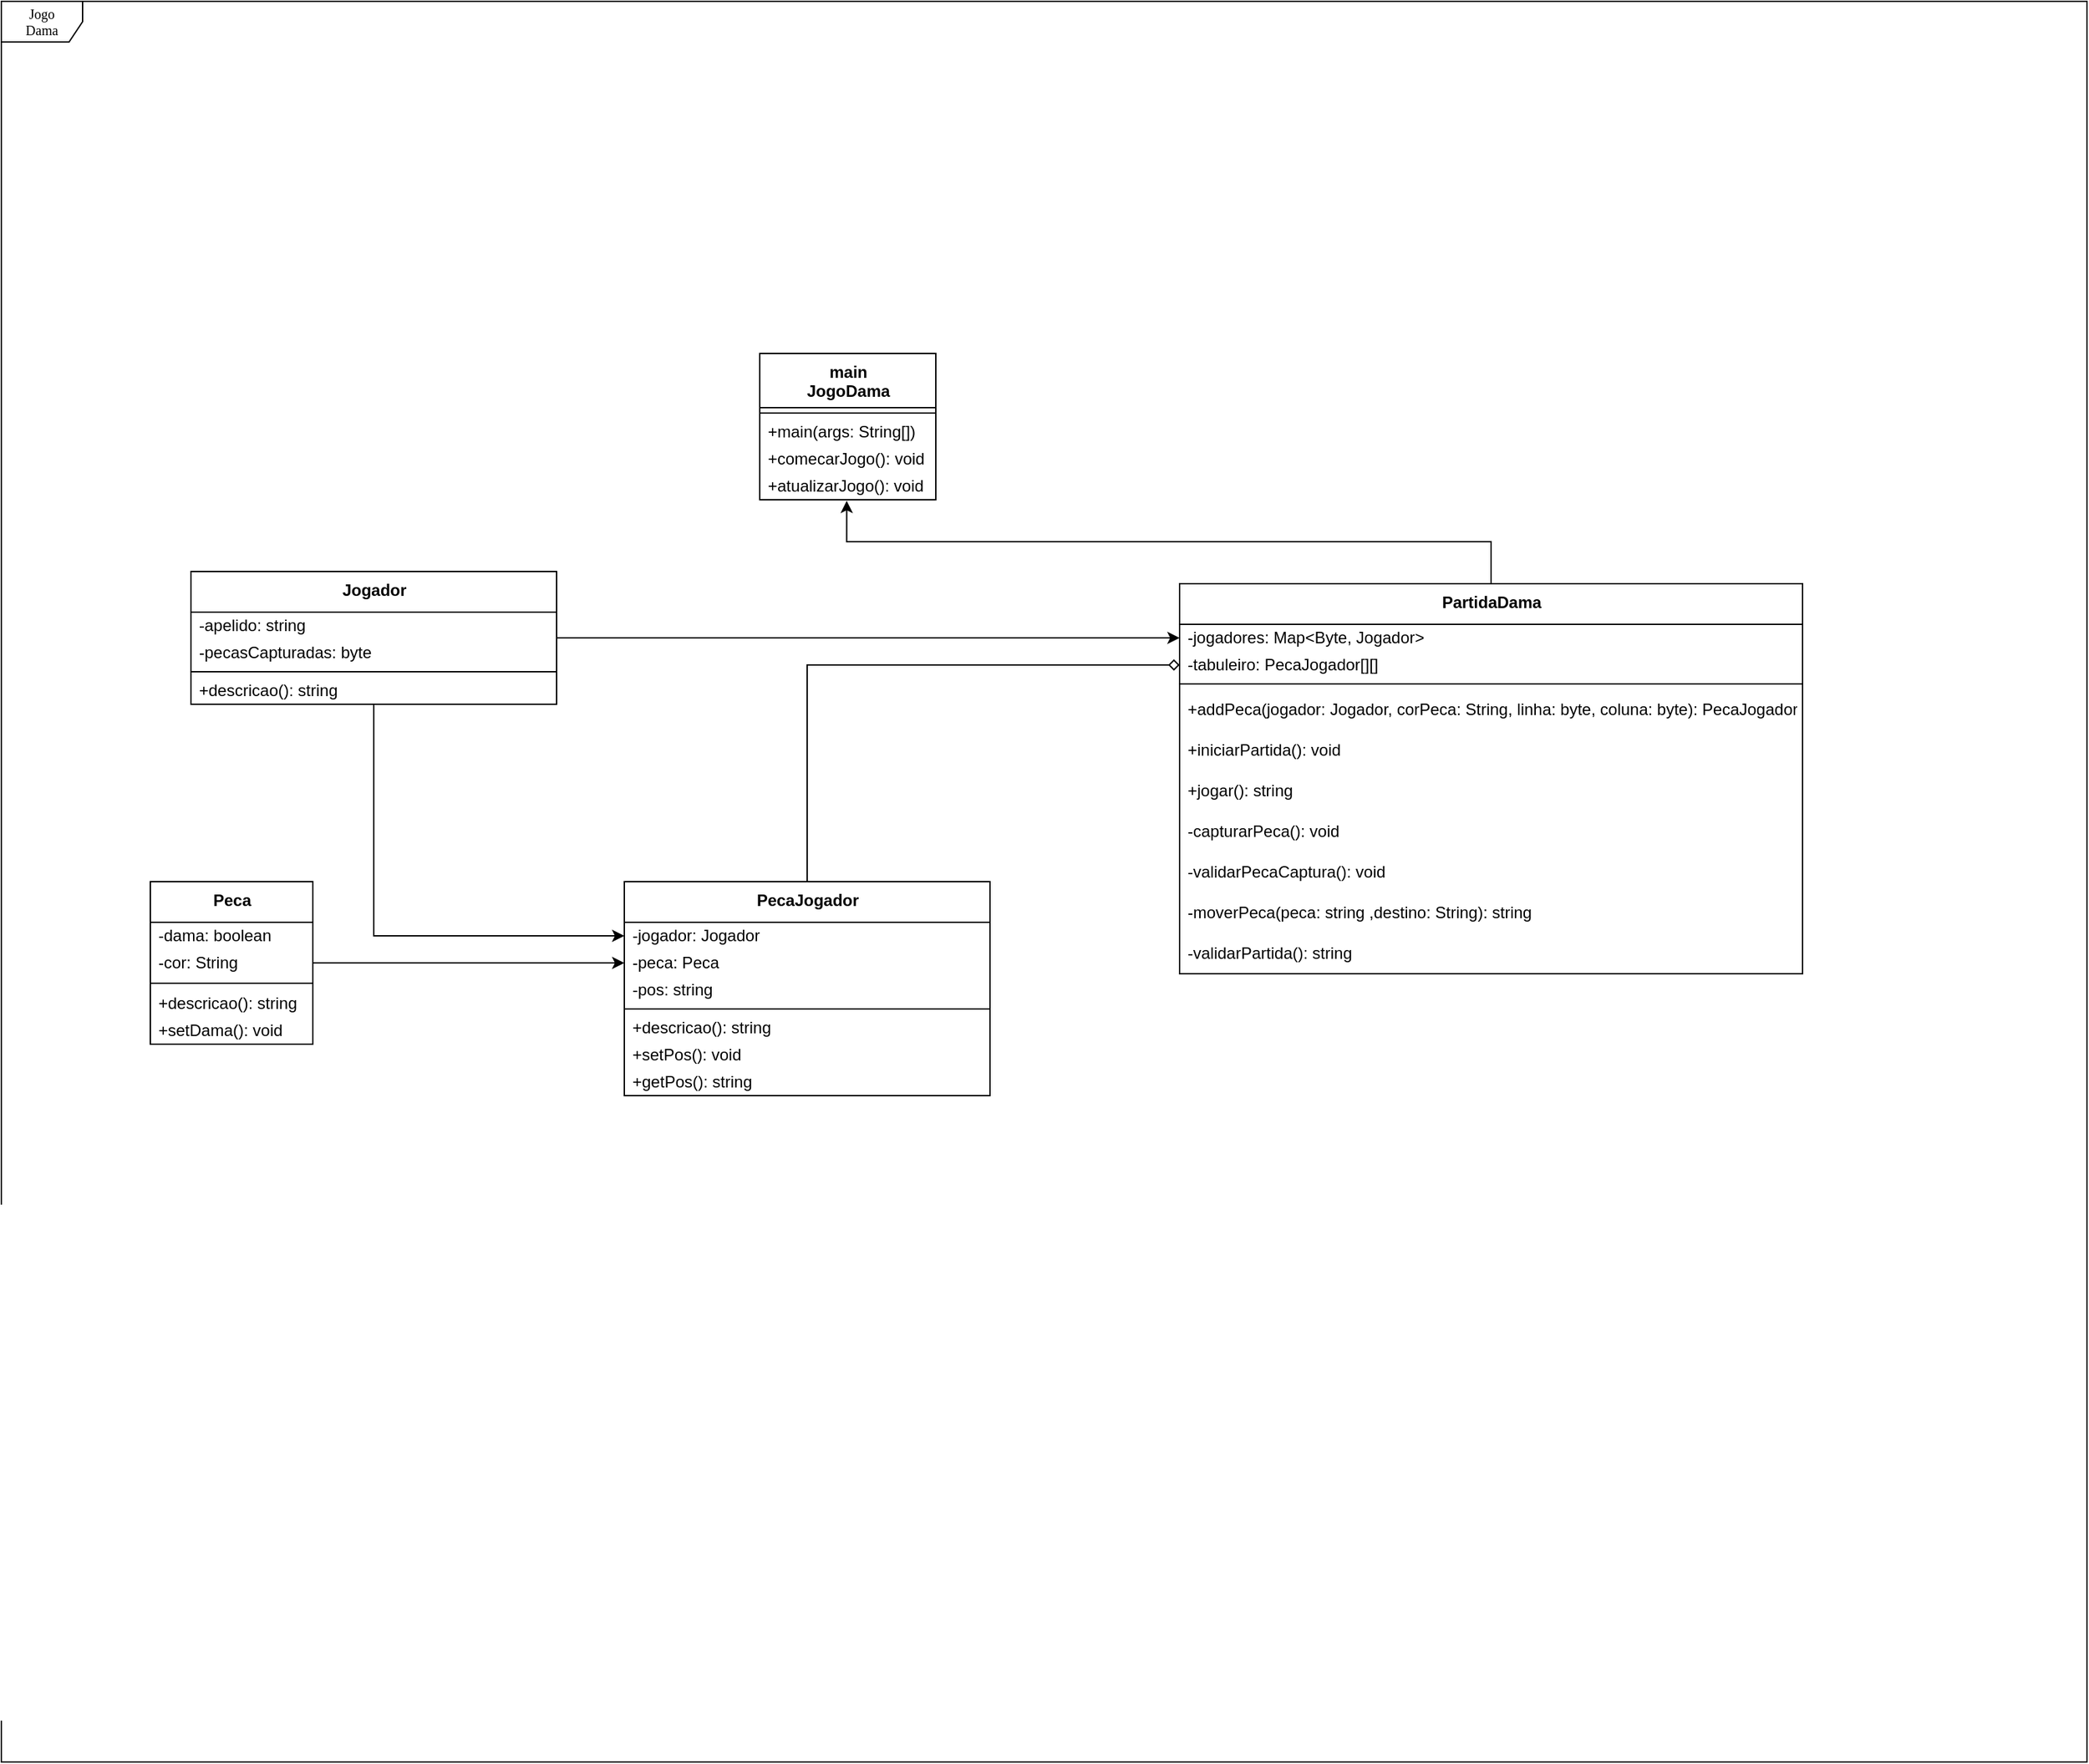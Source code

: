 <mxfile version="21.0.7" type="device"><diagram name="Page-1" id="c4acf3e9-155e-7222-9cf6-157b1a14988f"><mxGraphModel dx="2350" dy="1884" grid="1" gridSize="10" guides="1" tooltips="1" connect="1" arrows="1" fold="1" page="1" pageScale="1" pageWidth="850" pageHeight="1100" background="none" math="0" shadow="0"><root><mxCell id="0"/><mxCell id="1" parent="0"/><mxCell id="17acba5748e5396b-1" value="Jogo&lt;br&gt;Dama" style="shape=umlFrame;whiteSpace=wrap;html=1;rounded=0;shadow=0;comic=0;labelBackgroundColor=none;strokeWidth=1;fontFamily=Verdana;fontSize=10;align=center;" parent="1" vertex="1"><mxGeometry x="-830" y="-250" width="1540" height="1300" as="geometry"/></mxCell><mxCell id="5d2195bd80daf111-38" style="edgeStyle=orthogonalEdgeStyle;rounded=0;html=1;dashed=1;labelBackgroundColor=none;startFill=0;endArrow=open;endFill=0;endSize=10;fontFamily=Verdana;fontSize=10;" parent="1" edge="1"><mxGeometry relative="1" as="geometry"><Array as="points"><mxPoint x="590" y="721"/></Array><mxPoint x="650" y="721" as="sourcePoint"/></mxGeometry></mxCell><mxCell id="5d2195bd80daf111-40" style="edgeStyle=orthogonalEdgeStyle;rounded=0;html=1;dashed=1;labelBackgroundColor=none;startFill=0;endArrow=open;endFill=0;endSize=10;fontFamily=Verdana;fontSize=10;" parent="1" edge="1"><mxGeometry relative="1" as="geometry"><Array as="points"/><mxPoint x="730" y="838" as="targetPoint"/></mxGeometry></mxCell><mxCell id="5d2195bd80daf111-39" style="edgeStyle=orthogonalEdgeStyle;rounded=0;html=1;dashed=1;labelBackgroundColor=none;startFill=0;endArrow=open;endFill=0;endSize=10;fontFamily=Verdana;fontSize=10;" parent="1" edge="1"><mxGeometry relative="1" as="geometry"><mxPoint x="730" y="948" as="sourcePoint"/></mxGeometry></mxCell><mxCell id="5d2195bd80daf111-35" style="edgeStyle=orthogonalEdgeStyle;rounded=0;html=1;dashed=1;labelBackgroundColor=none;startFill=0;endArrow=open;endFill=0;endSize=10;fontFamily=Verdana;fontSize=10;" parent="1" edge="1"><mxGeometry relative="1" as="geometry"><Array as="points"><mxPoint x="545" y="970"/><mxPoint x="545" y="970"/></Array><mxPoint x="545" y="963" as="sourcePoint"/></mxGeometry></mxCell><mxCell id="5d2195bd80daf111-34" style="edgeStyle=orthogonalEdgeStyle;rounded=0;html=1;dashed=1;labelBackgroundColor=none;startFill=0;endArrow=open;endFill=0;endSize=10;fontFamily=Verdana;fontSize=10;" parent="1" edge="1"><mxGeometry relative="1" as="geometry"><Array as="points"><mxPoint x="410" y="1029"/><mxPoint x="410" y="1029"/></Array><mxPoint x="380" y="1029" as="sourcePoint"/></mxGeometry></mxCell><mxCell id="5d2195bd80daf111-26" style="edgeStyle=orthogonalEdgeStyle;rounded=0;html=1;dashed=1;labelBackgroundColor=none;startFill=0;endArrow=open;endFill=0;endSize=10;fontFamily=Verdana;fontSize=10;" parent="1" edge="1"><mxGeometry relative="1" as="geometry"><Array as="points"/><mxPoint x="640" y="300" as="sourcePoint"/></mxGeometry></mxCell><mxCell id="5d2195bd80daf111-21" style="edgeStyle=orthogonalEdgeStyle;rounded=0;html=1;labelBackgroundColor=none;startFill=0;endArrow=open;endFill=0;endSize=10;fontFamily=Verdana;fontSize=10;dashed=1;" parent="1" edge="1"><mxGeometry relative="1" as="geometry"><mxPoint x="350" y="97" as="targetPoint"/></mxGeometry></mxCell><mxCell id="5d2195bd80daf111-22" style="edgeStyle=orthogonalEdgeStyle;rounded=0;html=1;exitX=1;exitY=0.75;dashed=1;labelBackgroundColor=none;startFill=0;endArrow=open;endFill=0;endSize=10;fontFamily=Verdana;fontSize=10;" parent="1" edge="1"><mxGeometry relative="1" as="geometry"><Array as="points"><mxPoint x="530" y="192"/><mxPoint x="530" y="142"/></Array><mxPoint x="250" y="192" as="sourcePoint"/></mxGeometry></mxCell><mxCell id="5d2195bd80daf111-23" style="edgeStyle=orthogonalEdgeStyle;rounded=0;html=1;dashed=1;labelBackgroundColor=none;startFill=0;endArrow=open;endFill=0;endSize=10;fontFamily=Verdana;fontSize=10;" parent="1" edge="1"><mxGeometry relative="1" as="geometry"><Array as="points"><mxPoint x="320" y="290"/><mxPoint x="320" y="120"/></Array><mxPoint x="350" y="120" as="targetPoint"/></mxGeometry></mxCell><mxCell id="5d2195bd80daf111-24" style="edgeStyle=orthogonalEdgeStyle;rounded=0;html=1;dashed=1;labelBackgroundColor=none;startFill=0;endArrow=open;endFill=0;endSize=10;fontFamily=Verdana;fontSize=10;" parent="1" edge="1"><mxGeometry relative="1" as="geometry"><Array as="points"><mxPoint x="350" y="310"/><mxPoint x="350" y="210"/><mxPoint x="550" y="210"/><mxPoint x="550" y="160"/></Array><mxPoint x="580" y="160" as="targetPoint"/></mxGeometry></mxCell><mxCell id="5d2195bd80daf111-25" style="edgeStyle=orthogonalEdgeStyle;rounded=0;html=1;dashed=1;labelBackgroundColor=none;startFill=0;endArrow=open;endFill=0;endSize=10;fontFamily=Verdana;fontSize=10;" parent="1" edge="1"><mxGeometry relative="1" as="geometry"><Array as="points"><mxPoint x="370" y="340"/><mxPoint x="370" y="300"/></Array><mxPoint x="250" y="340" as="sourcePoint"/></mxGeometry></mxCell><mxCell id="5d2195bd80daf111-27" style="edgeStyle=orthogonalEdgeStyle;rounded=0;html=1;exitX=1;exitY=0.75;dashed=1;labelBackgroundColor=none;startFill=0;endArrow=open;endFill=0;endSize=10;fontFamily=Verdana;fontSize=10;" parent="1" edge="1"><mxGeometry relative="1" as="geometry"><Array as="points"><mxPoint x="320" y="375"/><mxPoint x="320" y="440"/></Array><mxPoint x="250" y="375" as="sourcePoint"/></mxGeometry></mxCell><mxCell id="5d2195bd80daf111-28" style="edgeStyle=orthogonalEdgeStyle;rounded=0;html=1;dashed=1;labelBackgroundColor=none;startFill=0;endArrow=open;endFill=0;endSize=10;fontFamily=Verdana;fontSize=10;" parent="1" edge="1"><mxGeometry relative="1" as="geometry"><Array as="points"><mxPoint x="320" y="490"/><mxPoint x="320" y="460"/></Array><mxPoint x="250" y="490" as="sourcePoint"/></mxGeometry></mxCell><mxCell id="5d2195bd80daf111-29" style="edgeStyle=orthogonalEdgeStyle;rounded=0;html=1;dashed=1;labelBackgroundColor=none;startFill=0;endArrow=open;endFill=0;endSize=10;fontFamily=Verdana;fontSize=10;" parent="1" edge="1"><mxGeometry relative="1" as="geometry"><mxPoint x="250" y="520" as="sourcePoint"/></mxGeometry></mxCell><mxCell id="5d2195bd80daf111-31" style="edgeStyle=orthogonalEdgeStyle;rounded=0;html=1;dashed=1;labelBackgroundColor=none;startFill=0;endArrow=open;endFill=0;endSize=10;fontFamily=Verdana;fontSize=10;" parent="1" edge="1"><mxGeometry relative="1" as="geometry"><Array as="points"><mxPoint x="350" y="560"/><mxPoint x="350" y="560"/></Array><mxPoint x="250" y="560" as="sourcePoint"/></mxGeometry></mxCell><mxCell id="9aNGqo49lrpuA14Sx5_H-15" style="edgeStyle=orthogonalEdgeStyle;rounded=0;orthogonalLoop=1;jettySize=auto;html=1;entryX=0;entryY=0.5;entryDx=0;entryDy=0;" parent="1" source="Keh9Md3Negp2viUMSGSl-1" target="713Jy8k_KjDcERBPW5Wb-4" edge="1"><mxGeometry relative="1" as="geometry"/></mxCell><mxCell id="9aNGqo49lrpuA14Sx5_H-19" style="edgeStyle=orthogonalEdgeStyle;rounded=0;orthogonalLoop=1;jettySize=auto;html=1;entryX=0;entryY=0.5;entryDx=0;entryDy=0;" parent="1" source="Keh9Md3Negp2viUMSGSl-1" target="9aNGqo49lrpuA14Sx5_H-2" edge="1"><mxGeometry relative="1" as="geometry"/></mxCell><mxCell id="Keh9Md3Negp2viUMSGSl-1" value="&lt;b&gt;Jogador&lt;/b&gt;" style="swimlane;fontStyle=0;align=center;verticalAlign=top;childLayout=stackLayout;horizontal=1;startSize=30;horizontalStack=0;resizeParent=1;resizeParentMax=0;resizeLast=0;collapsible=0;marginBottom=0;html=1;" parent="1" vertex="1"><mxGeometry x="-690" y="171" width="270" height="98" as="geometry"/></mxCell><mxCell id="Keh9Md3Negp2viUMSGSl-3" value="-apelido: string" style="text;html=1;strokeColor=none;fillColor=none;align=left;verticalAlign=middle;spacingLeft=4;spacingRight=4;overflow=hidden;rotatable=0;points=[[0,0.5],[1,0.5]];portConstraint=eastwest;" parent="Keh9Md3Negp2viUMSGSl-1" vertex="1"><mxGeometry y="30" width="270" height="20" as="geometry"/></mxCell><mxCell id="713Jy8k_KjDcERBPW5Wb-8" value="-pecasCapturadas: byte" style="text;html=1;strokeColor=none;fillColor=none;align=left;verticalAlign=middle;spacingLeft=4;spacingRight=4;overflow=hidden;rotatable=0;points=[[0,0.5],[1,0.5]];portConstraint=eastwest;" parent="Keh9Md3Negp2viUMSGSl-1" vertex="1"><mxGeometry y="50" width="270" height="20" as="geometry"/></mxCell><mxCell id="Keh9Md3Negp2viUMSGSl-6" value="" style="line;strokeWidth=1;fillColor=none;align=left;verticalAlign=middle;spacingTop=-1;spacingLeft=3;spacingRight=3;rotatable=0;labelPosition=right;points=[];portConstraint=eastwest;" parent="Keh9Md3Negp2viUMSGSl-1" vertex="1"><mxGeometry y="70" width="270" height="8" as="geometry"/></mxCell><mxCell id="w4vNDvvcDiFYVZXinLCt-1" value="+descricao(): string" style="text;html=1;strokeColor=none;fillColor=none;align=left;verticalAlign=middle;spacingLeft=4;spacingRight=4;overflow=hidden;rotatable=0;points=[[0,0.5],[1,0.5]];portConstraint=eastwest;" parent="Keh9Md3Negp2viUMSGSl-1" vertex="1"><mxGeometry y="78" width="270" height="20" as="geometry"/></mxCell><mxCell id="9aNGqo49lrpuA14Sx5_H-18" style="edgeStyle=orthogonalEdgeStyle;rounded=0;orthogonalLoop=1;jettySize=auto;html=1;entryX=0;entryY=0.5;entryDx=0;entryDy=0;" parent="1" source="Keh9Md3Negp2viUMSGSl-9" target="9aNGqo49lrpuA14Sx5_H-3" edge="1"><mxGeometry relative="1" as="geometry"/></mxCell><mxCell id="Keh9Md3Negp2viUMSGSl-9" value="&lt;b&gt;Peca&lt;/b&gt;" style="swimlane;fontStyle=0;align=center;verticalAlign=top;childLayout=stackLayout;horizontal=1;startSize=30;horizontalStack=0;resizeParent=1;resizeParentMax=0;resizeLast=0;collapsible=0;marginBottom=0;html=1;" parent="1" vertex="1"><mxGeometry x="-720" y="400" width="120" height="120" as="geometry"/></mxCell><mxCell id="2wpgda565pO4SzIshCAj-10" value="-dama: boolean" style="text;html=1;strokeColor=none;fillColor=none;align=left;verticalAlign=middle;spacingLeft=4;spacingRight=4;overflow=hidden;rotatable=0;points=[[0,0.5],[1,0.5]];portConstraint=eastwest;" parent="Keh9Md3Negp2viUMSGSl-9" vertex="1"><mxGeometry y="30" width="120" height="20" as="geometry"/></mxCell><mxCell id="Keh9Md3Negp2viUMSGSl-11" value="-cor: String" style="text;html=1;strokeColor=none;fillColor=none;align=left;verticalAlign=middle;spacingLeft=4;spacingRight=4;overflow=hidden;rotatable=0;points=[[0,0.5],[1,0.5]];portConstraint=eastwest;" parent="Keh9Md3Negp2viUMSGSl-9" vertex="1"><mxGeometry y="50" width="120" height="20" as="geometry"/></mxCell><mxCell id="Keh9Md3Negp2viUMSGSl-14" value="" style="line;strokeWidth=1;fillColor=none;align=left;verticalAlign=middle;spacingTop=-1;spacingLeft=3;spacingRight=3;rotatable=0;labelPosition=right;points=[];portConstraint=eastwest;" parent="Keh9Md3Negp2viUMSGSl-9" vertex="1"><mxGeometry y="70" width="120" height="10" as="geometry"/></mxCell><mxCell id="Keh9Md3Negp2viUMSGSl-16" value="+descricao(): string" style="text;html=1;strokeColor=none;fillColor=none;align=left;verticalAlign=middle;spacingLeft=4;spacingRight=4;overflow=hidden;rotatable=0;points=[[0,0.5],[1,0.5]];portConstraint=eastwest;" parent="Keh9Md3Negp2viUMSGSl-9" vertex="1"><mxGeometry y="80" width="120" height="20" as="geometry"/></mxCell><mxCell id="qogbz3wFLKQBSqNioTML-3" value="+setDama(): void" style="text;html=1;strokeColor=none;fillColor=none;align=left;verticalAlign=middle;spacingLeft=4;spacingRight=4;overflow=hidden;rotatable=0;points=[[0,0.5],[1,0.5]];portConstraint=eastwest;" parent="Keh9Md3Negp2viUMSGSl-9" vertex="1"><mxGeometry y="100" width="120" height="20" as="geometry"/></mxCell><mxCell id="Keh9Md3Negp2viUMSGSl-30" value="&lt;b&gt;main&lt;br&gt;JogoDama&lt;br&gt;&lt;/b&gt;" style="swimlane;fontStyle=0;align=center;verticalAlign=top;childLayout=stackLayout;horizontal=1;startSize=40;horizontalStack=0;resizeParent=1;resizeParentMax=0;resizeLast=0;collapsible=0;marginBottom=0;html=1;" parent="1" vertex="1"><mxGeometry x="-270" y="10" width="130" height="108" as="geometry"/></mxCell><mxCell id="Keh9Md3Negp2viUMSGSl-32" value="" style="line;strokeWidth=1;fillColor=none;align=left;verticalAlign=middle;spacingTop=-1;spacingLeft=3;spacingRight=3;rotatable=0;labelPosition=right;points=[];portConstraint=eastwest;" parent="Keh9Md3Negp2viUMSGSl-30" vertex="1"><mxGeometry y="40" width="130" height="8" as="geometry"/></mxCell><mxCell id="Keh9Md3Negp2viUMSGSl-33" value="+main(args:&amp;nbsp;String[])" style="text;html=1;strokeColor=none;fillColor=none;align=left;verticalAlign=middle;spacingLeft=4;spacingRight=4;overflow=hidden;rotatable=0;points=[[0,0.5],[1,0.5]];portConstraint=eastwest;" parent="Keh9Md3Negp2viUMSGSl-30" vertex="1"><mxGeometry y="48" width="130" height="20" as="geometry"/></mxCell><mxCell id="Keh9Md3Negp2viUMSGSl-28" value="+comecarJogo(): void" style="text;html=1;strokeColor=none;fillColor=none;align=left;verticalAlign=middle;spacingLeft=4;spacingRight=4;overflow=hidden;rotatable=0;points=[[0,0.5],[1,0.5]];portConstraint=eastwest;" parent="Keh9Md3Negp2viUMSGSl-30" vertex="1"><mxGeometry y="68" width="130" height="20" as="geometry"/></mxCell><mxCell id="2wpgda565pO4SzIshCAj-17" value="+atualizarJogo(): void" style="text;html=1;strokeColor=none;fillColor=none;align=left;verticalAlign=middle;spacingLeft=4;spacingRight=4;overflow=hidden;rotatable=0;points=[[0,0.5],[1,0.5]];portConstraint=eastwest;" parent="Keh9Md3Negp2viUMSGSl-30" vertex="1"><mxGeometry y="88" width="130" height="20" as="geometry"/></mxCell><mxCell id="713Jy8k_KjDcERBPW5Wb-27" style="edgeStyle=orthogonalEdgeStyle;rounded=0;orthogonalLoop=1;jettySize=auto;html=1;entryX=0.494;entryY=1.04;entryDx=0;entryDy=0;entryPerimeter=0;" parent="1" source="713Jy8k_KjDcERBPW5Wb-16" target="2wpgda565pO4SzIshCAj-17" edge="1"><mxGeometry relative="1" as="geometry"/></mxCell><mxCell id="713Jy8k_KjDcERBPW5Wb-16" value="&lt;b&gt;PartidaDama&lt;br&gt;&lt;/b&gt;" style="swimlane;fontStyle=0;align=center;verticalAlign=top;childLayout=stackLayout;horizontal=1;startSize=30;horizontalStack=0;resizeParent=1;resizeParentMax=0;resizeLast=0;collapsible=0;marginBottom=0;html=1;" parent="1" vertex="1"><mxGeometry x="40" y="180" width="460" height="288" as="geometry"/></mxCell><mxCell id="713Jy8k_KjDcERBPW5Wb-4" value="-jogadores: Map&amp;lt;Byte, Jogador&amp;gt;" style="text;html=1;strokeColor=none;fillColor=none;align=left;verticalAlign=middle;spacingLeft=4;spacingRight=4;overflow=hidden;rotatable=0;points=[[0,0.5],[1,0.5]];portConstraint=eastwest;" parent="713Jy8k_KjDcERBPW5Wb-16" vertex="1"><mxGeometry y="30" width="460" height="20" as="geometry"/></mxCell><mxCell id="713Jy8k_KjDcERBPW5Wb-22" value="-tabuleiro: PecaJogador[][]" style="text;html=1;strokeColor=none;fillColor=none;align=left;verticalAlign=middle;spacingLeft=4;spacingRight=4;overflow=hidden;rotatable=0;points=[[0,0.5],[1,0.5]];portConstraint=eastwest;" parent="713Jy8k_KjDcERBPW5Wb-16" vertex="1"><mxGeometry y="50" width="460" height="20" as="geometry"/></mxCell><mxCell id="713Jy8k_KjDcERBPW5Wb-17" value="" style="line;strokeWidth=1;fillColor=none;align=left;verticalAlign=middle;spacingTop=-1;spacingLeft=3;spacingRight=3;rotatable=0;labelPosition=right;points=[];portConstraint=eastwest;" parent="713Jy8k_KjDcERBPW5Wb-16" vertex="1"><mxGeometry y="70" width="460" height="8" as="geometry"/></mxCell><mxCell id="2D4VBpuA1GhAc4jjL0Xc-1" value="+addPeca(jogador: Jogador, corPeca: String, linha: byte, coluna: byte): PecaJogador" style="text;html=1;strokeColor=none;fillColor=none;align=left;verticalAlign=middle;spacingLeft=4;spacingRight=4;overflow=hidden;rotatable=0;points=[[0,0.5],[1,0.5]];portConstraint=eastwest;" vertex="1" parent="713Jy8k_KjDcERBPW5Wb-16"><mxGeometry y="78" width="460" height="30" as="geometry"/></mxCell><mxCell id="9aNGqo49lrpuA14Sx5_H-9" value="+iniciarPartida(): void" style="text;html=1;strokeColor=none;fillColor=none;align=left;verticalAlign=middle;spacingLeft=4;spacingRight=4;overflow=hidden;rotatable=0;points=[[0,0.5],[1,0.5]];portConstraint=eastwest;" parent="713Jy8k_KjDcERBPW5Wb-16" vertex="1"><mxGeometry y="108" width="460" height="30" as="geometry"/></mxCell><mxCell id="713Jy8k_KjDcERBPW5Wb-23" value="+jogar(): string" style="text;html=1;strokeColor=none;fillColor=none;align=left;verticalAlign=middle;spacingLeft=4;spacingRight=4;overflow=hidden;rotatable=0;points=[[0,0.5],[1,0.5]];portConstraint=eastwest;" parent="713Jy8k_KjDcERBPW5Wb-16" vertex="1"><mxGeometry y="138" width="460" height="30" as="geometry"/></mxCell><mxCell id="713Jy8k_KjDcERBPW5Wb-13" value="-capturarPeca(): void" style="text;html=1;strokeColor=none;fillColor=none;align=left;verticalAlign=middle;spacingLeft=4;spacingRight=4;overflow=hidden;rotatable=0;points=[[0,0.5],[1,0.5]];portConstraint=eastwest;" parent="713Jy8k_KjDcERBPW5Wb-16" vertex="1"><mxGeometry y="168" width="460" height="30" as="geometry"/></mxCell><mxCell id="2wpgda565pO4SzIshCAj-9" style="edgeStyle=orthogonalEdgeStyle;rounded=0;orthogonalLoop=1;jettySize=auto;html=1;exitX=1;exitY=0.5;exitDx=0;exitDy=0;" parent="713Jy8k_KjDcERBPW5Wb-16" source="2wpgda565pO4SzIshCAj-3" target="2wpgda565pO4SzIshCAj-3" edge="1"><mxGeometry relative="1" as="geometry"/></mxCell><mxCell id="w4vNDvvcDiFYVZXinLCt-2" value="-validarPecaCaptura(): void" style="text;html=1;strokeColor=none;fillColor=none;align=left;verticalAlign=middle;spacingLeft=4;spacingRight=4;overflow=hidden;rotatable=0;points=[[0,0.5],[1,0.5]];portConstraint=eastwest;" parent="713Jy8k_KjDcERBPW5Wb-16" vertex="1"><mxGeometry y="198" width="460" height="30" as="geometry"/></mxCell><mxCell id="2wpgda565pO4SzIshCAj-3" value="-moverPeca(peca: string ,destino: String): string" style="text;html=1;strokeColor=none;fillColor=none;align=left;verticalAlign=middle;spacingLeft=4;spacingRight=4;overflow=hidden;rotatable=0;points=[[0,0.5],[1,0.5]];portConstraint=eastwest;" parent="713Jy8k_KjDcERBPW5Wb-16" vertex="1"><mxGeometry y="228" width="460" height="30" as="geometry"/></mxCell><mxCell id="qogbz3wFLKQBSqNioTML-7" value="-validarPartida(): string" style="text;html=1;strokeColor=none;fillColor=none;align=left;verticalAlign=middle;spacingLeft=4;spacingRight=4;overflow=hidden;rotatable=0;points=[[0,0.5],[1,0.5]];portConstraint=eastwest;" parent="713Jy8k_KjDcERBPW5Wb-16" vertex="1"><mxGeometry y="258" width="460" height="30" as="geometry"/></mxCell><mxCell id="9aNGqo49lrpuA14Sx5_H-13" style="edgeStyle=orthogonalEdgeStyle;rounded=0;orthogonalLoop=1;jettySize=auto;html=1;entryX=0;entryY=0.5;entryDx=0;entryDy=0;endArrow=diamond;endFill=0;" parent="1" source="9aNGqo49lrpuA14Sx5_H-1" target="713Jy8k_KjDcERBPW5Wb-22" edge="1"><mxGeometry relative="1" as="geometry"/></mxCell><mxCell id="9aNGqo49lrpuA14Sx5_H-1" value="&lt;b&gt;PecaJogador&lt;/b&gt;" style="swimlane;fontStyle=0;align=center;verticalAlign=top;childLayout=stackLayout;horizontal=1;startSize=30;horizontalStack=0;resizeParent=1;resizeParentMax=0;resizeLast=0;collapsible=0;marginBottom=0;html=1;" parent="1" vertex="1"><mxGeometry x="-370" y="400" width="270" height="158" as="geometry"/></mxCell><mxCell id="9aNGqo49lrpuA14Sx5_H-2" value="-jogador: Jogador" style="text;html=1;strokeColor=none;fillColor=none;align=left;verticalAlign=middle;spacingLeft=4;spacingRight=4;overflow=hidden;rotatable=0;points=[[0,0.5],[1,0.5]];portConstraint=eastwest;" parent="9aNGqo49lrpuA14Sx5_H-1" vertex="1"><mxGeometry y="30" width="270" height="20" as="geometry"/></mxCell><mxCell id="9aNGqo49lrpuA14Sx5_H-3" value="-peca: Peca" style="text;html=1;strokeColor=none;fillColor=none;align=left;verticalAlign=middle;spacingLeft=4;spacingRight=4;overflow=hidden;rotatable=0;points=[[0,0.5],[1,0.5]];portConstraint=eastwest;" parent="9aNGqo49lrpuA14Sx5_H-1" vertex="1"><mxGeometry y="50" width="270" height="20" as="geometry"/></mxCell><mxCell id="IvOtQpHJePnwfla1mtjh-27" value="-pos: string" style="text;html=1;strokeColor=none;fillColor=none;align=left;verticalAlign=middle;spacingLeft=4;spacingRight=4;overflow=hidden;rotatable=0;points=[[0,0.5],[1,0.5]];portConstraint=eastwest;" parent="9aNGqo49lrpuA14Sx5_H-1" vertex="1"><mxGeometry y="70" width="270" height="20" as="geometry"/></mxCell><mxCell id="9aNGqo49lrpuA14Sx5_H-4" value="" style="line;strokeWidth=1;fillColor=none;align=left;verticalAlign=middle;spacingTop=-1;spacingLeft=3;spacingRight=3;rotatable=0;labelPosition=right;points=[];portConstraint=eastwest;" parent="9aNGqo49lrpuA14Sx5_H-1" vertex="1"><mxGeometry y="90" width="270" height="8" as="geometry"/></mxCell><mxCell id="9aNGqo49lrpuA14Sx5_H-5" value="+descricao(): string" style="text;html=1;strokeColor=none;fillColor=none;align=left;verticalAlign=middle;spacingLeft=4;spacingRight=4;overflow=hidden;rotatable=0;points=[[0,0.5],[1,0.5]];portConstraint=eastwest;" parent="9aNGqo49lrpuA14Sx5_H-1" vertex="1"><mxGeometry y="98" width="270" height="20" as="geometry"/></mxCell><mxCell id="qogbz3wFLKQBSqNioTML-1" value="+setPos(): void" style="text;html=1;strokeColor=none;fillColor=none;align=left;verticalAlign=middle;spacingLeft=4;spacingRight=4;overflow=hidden;rotatable=0;points=[[0,0.5],[1,0.5]];portConstraint=eastwest;" parent="9aNGqo49lrpuA14Sx5_H-1" vertex="1"><mxGeometry y="118" width="270" height="20" as="geometry"/></mxCell><mxCell id="qogbz3wFLKQBSqNioTML-2" value="+getPos(): string" style="text;html=1;strokeColor=none;fillColor=none;align=left;verticalAlign=middle;spacingLeft=4;spacingRight=4;overflow=hidden;rotatable=0;points=[[0,0.5],[1,0.5]];portConstraint=eastwest;" parent="9aNGqo49lrpuA14Sx5_H-1" vertex="1"><mxGeometry y="138" width="270" height="20" as="geometry"/></mxCell></root></mxGraphModel></diagram></mxfile>
